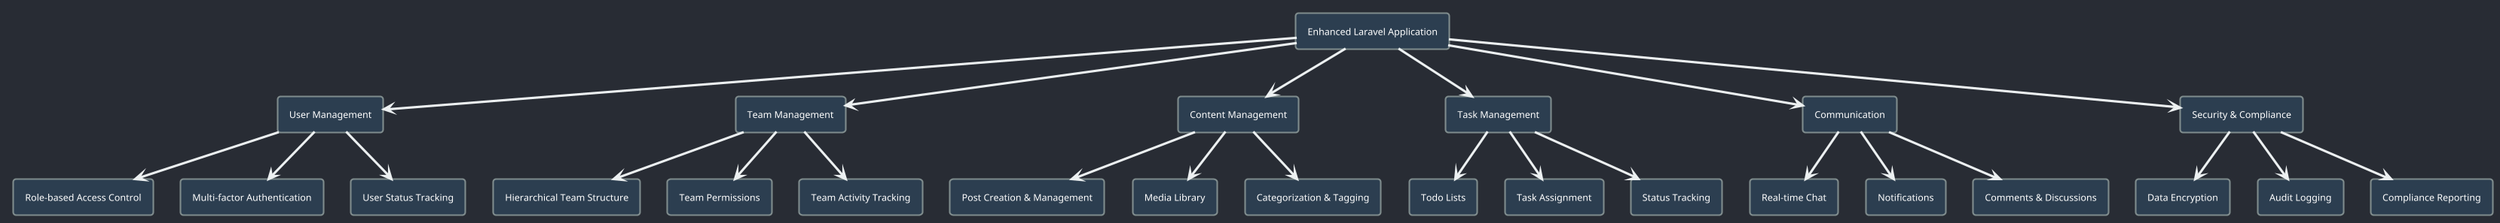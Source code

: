 @startuml Executive Summary Overview (Dark Mode)

' Dark mode theme
!theme cyborg
skinparam backgroundColor #282c34
skinparam ArrowColor #ecf0f1
skinparam shadowing false
skinparam DefaultFontColor #FFFFFF

' Define styles
skinparam rectangle {
    BackgroundColor #2c3e50
    BorderColor #7f8c8d
    FontColor #FFFFFF
}

' Main components
rectangle "Enhanced Laravel Application" as A

' Main features
rectangle "User Management" as B
rectangle "Team Management" as C
rectangle "Content Management" as D
rectangle "Task Management" as E
rectangle "Communication" as F
rectangle "Security & Compliance" as G

' User Management features
rectangle "Role-based Access Control" as B1
rectangle "Multi-factor Authentication" as B2
rectangle "User Status Tracking" as B3

' Team Management features
rectangle "Hierarchical Team Structure" as C1
rectangle "Team Permissions" as C2
rectangle "Team Activity Tracking" as C3

' Content Management features
rectangle "Post Creation & Management" as D1
rectangle "Media Library" as D2
rectangle "Categorization & Tagging" as D3

' Task Management features
rectangle "Todo Lists" as E1
rectangle "Task Assignment" as E2
rectangle "Status Tracking" as E3

' Communication features
rectangle "Real-time Chat" as F1
rectangle "Notifications" as F2
rectangle "Comments & Discussions" as F3

' Security features
rectangle "Data Encryption" as G1
rectangle "Audit Logging" as G2
rectangle "Compliance Reporting" as G3

' Connections
A -down-> B
A -down-> C
A -down-> D
A -down-> E
A -down-> F
A -down-> G

B -down-> B1
B -down-> B2
B -down-> B3

C -down-> C1
C -down-> C2
C -down-> C3

D -down-> D1
D -down-> D2
D -down-> D3

E -down-> E1
E -down-> E2
E -down-> E3

F -down-> F1
F -down-> F2
F -down-> F3

G -down-> G1
G -down-> G2
G -down-> G3

@enduml
